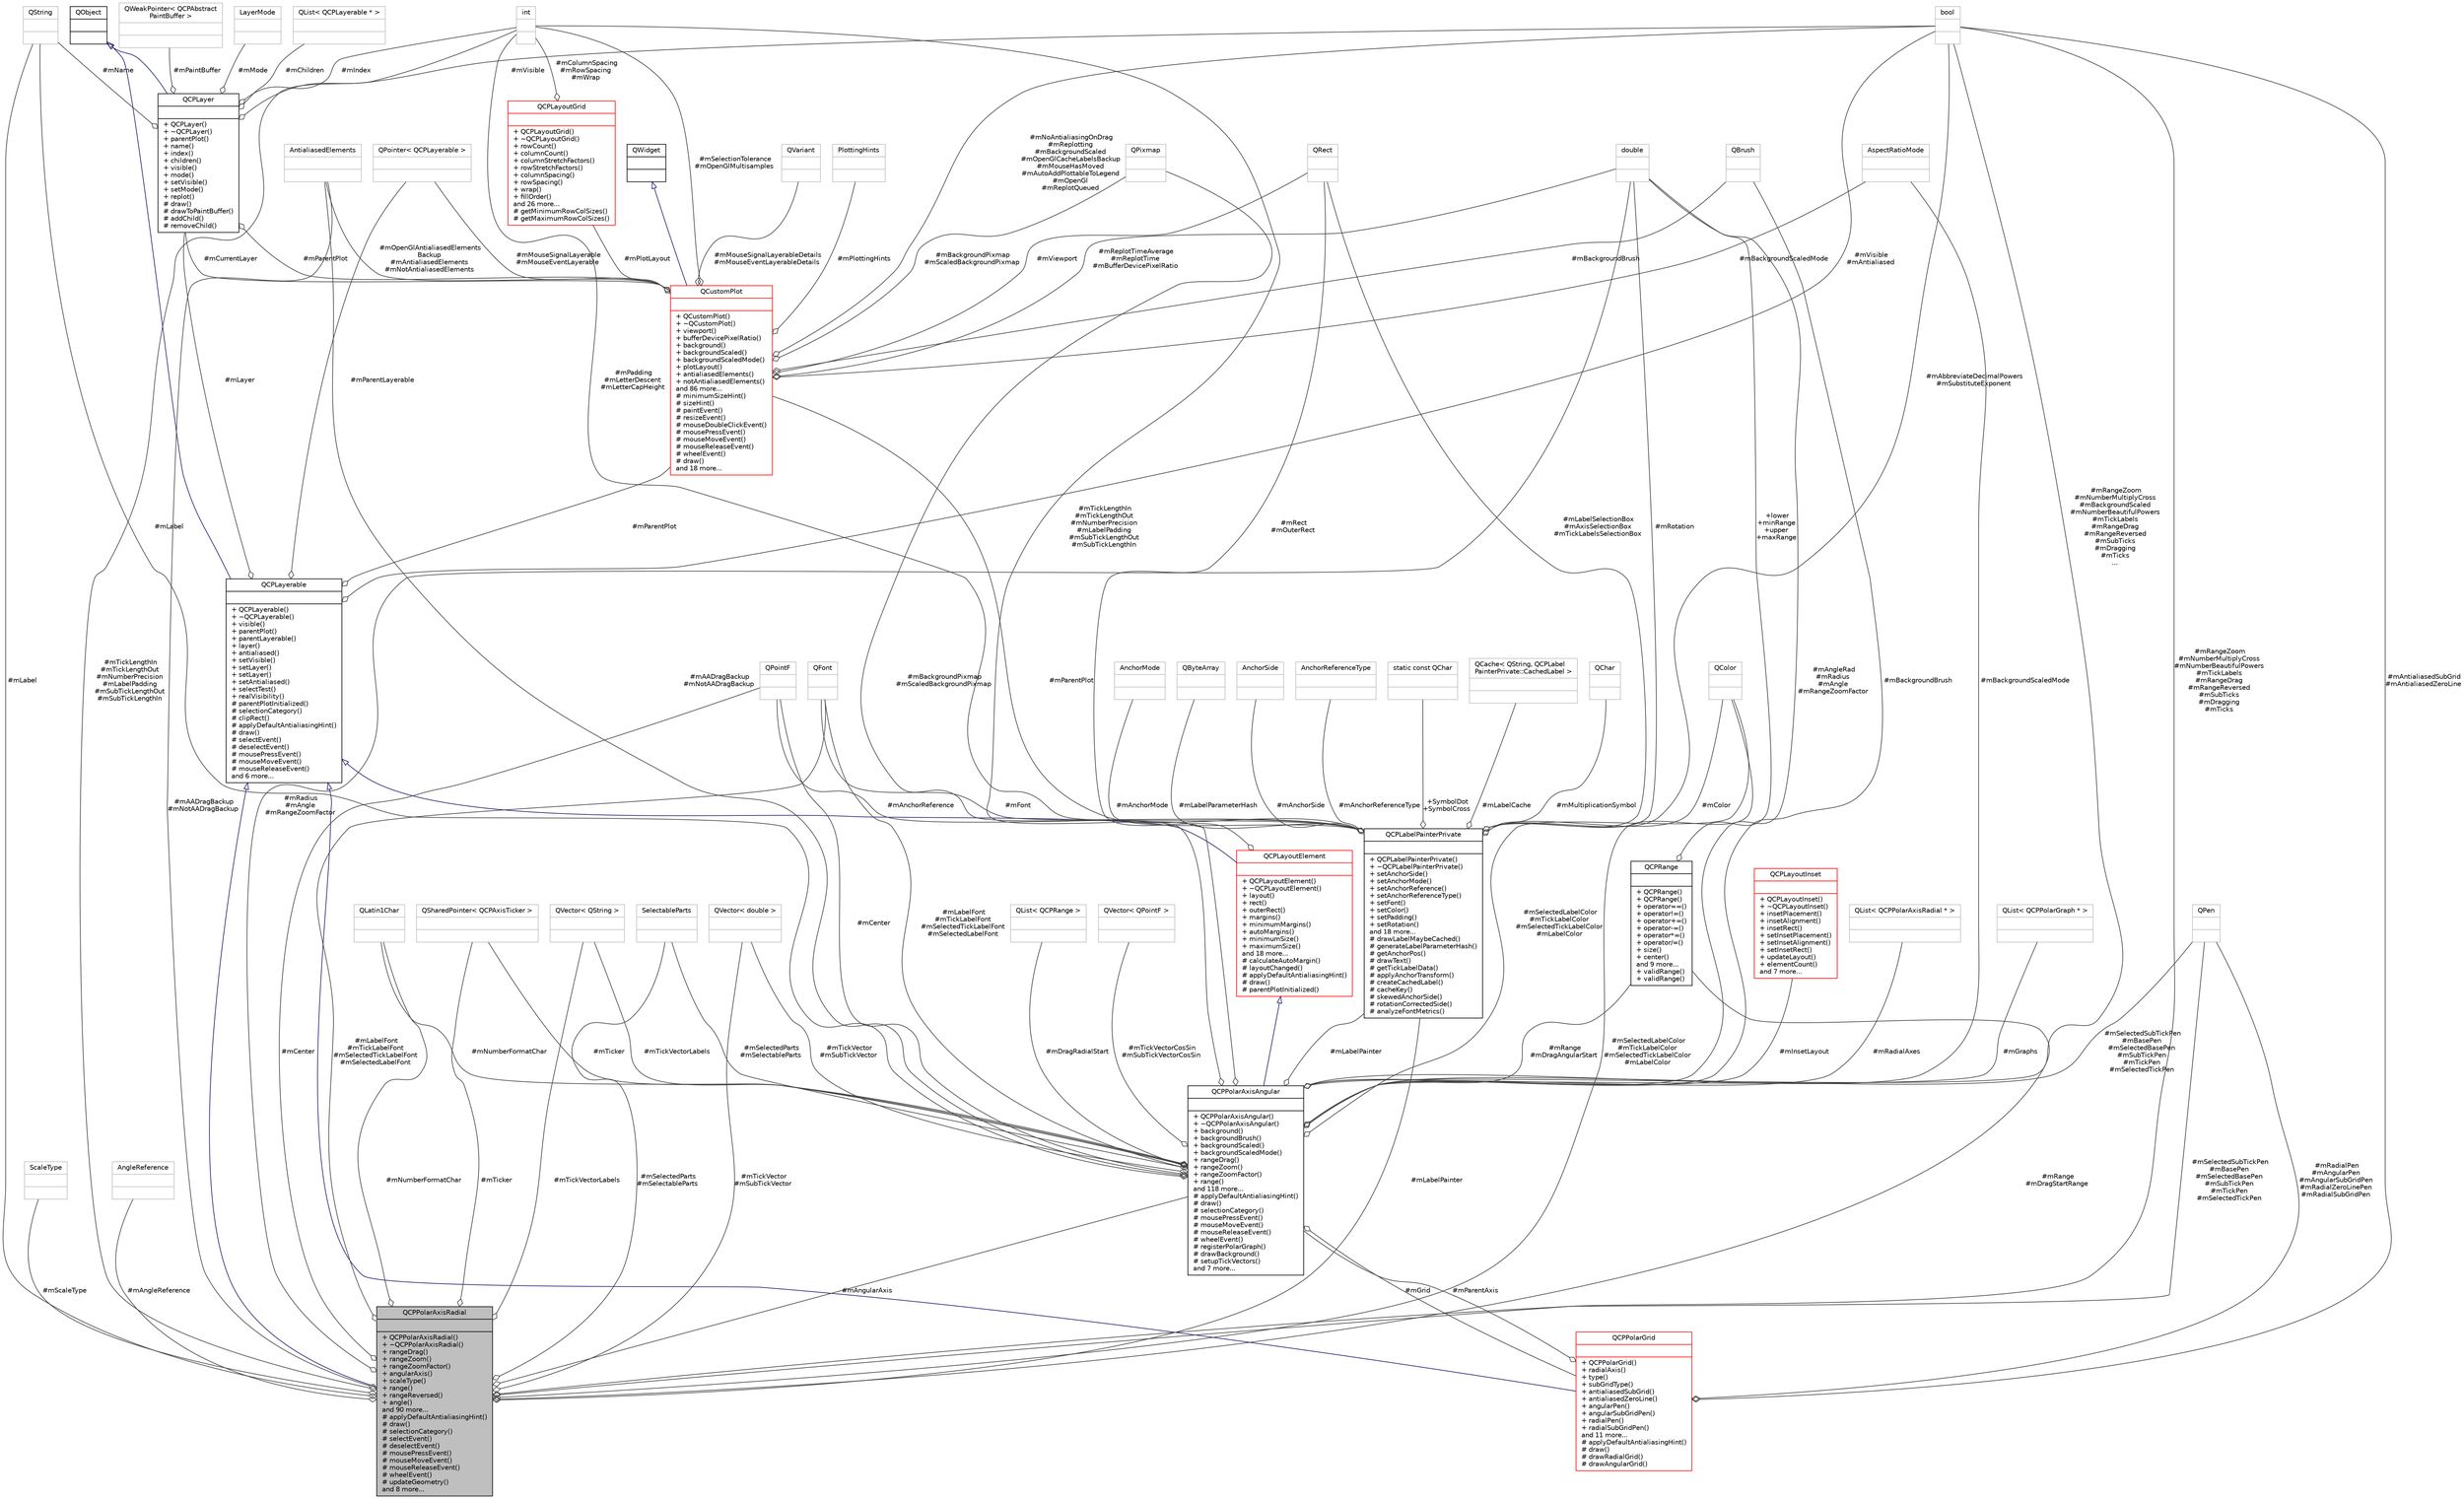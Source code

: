 digraph "QCPPolarAxisRadial"
{
 // LATEX_PDF_SIZE
  edge [fontname="Helvetica",fontsize="10",labelfontname="Helvetica",labelfontsize="10"];
  node [fontname="Helvetica",fontsize="10",shape=record];
  Node1 [label="{QCPPolarAxisRadial\n||+ QCPPolarAxisRadial()\l+ ~QCPPolarAxisRadial()\l+ rangeDrag()\l+ rangeZoom()\l+ rangeZoomFactor()\l+ angularAxis()\l+ scaleType()\l+ range()\l+ rangeReversed()\l+ angle()\land 90 more...\l# applyDefaultAntialiasingHint()\l# draw()\l# selectionCategory()\l# selectEvent()\l# deselectEvent()\l# mousePressEvent()\l# mouseMoveEvent()\l# mouseReleaseEvent()\l# wheelEvent()\l# updateGeometry()\land 8 more...\l}",height=0.2,width=0.4,color="black", fillcolor="grey75", style="filled", fontcolor="black",tooltip="The radial axis inside a radial plot."];
  Node2 -> Node1 [dir="back",color="midnightblue",fontsize="10",style="solid",arrowtail="onormal",fontname="Helvetica"];
  Node2 [label="{QCPLayerable\n||+ QCPLayerable()\l+ ~QCPLayerable()\l+ visible()\l+ parentPlot()\l+ parentLayerable()\l+ layer()\l+ antialiased()\l+ setVisible()\l+ setLayer()\l+ setLayer()\l+ setAntialiased()\l+ selectTest()\l+ realVisibility()\l# parentPlotInitialized()\l# selectionCategory()\l# clipRect()\l# applyDefaultAntialiasingHint()\l# draw()\l# selectEvent()\l# deselectEvent()\l# mousePressEvent()\l# mouseMoveEvent()\l# mouseReleaseEvent()\land 6 more...\l}",height=0.2,width=0.4,color="black", fillcolor="white", style="filled",URL="$classQCPLayerable.html",tooltip="Base class for all drawable objects."];
  Node3 -> Node2 [dir="back",color="midnightblue",fontsize="10",style="solid",arrowtail="onormal",fontname="Helvetica"];
  Node3 [label="{QObject\n||}",height=0.2,width=0.4,color="black", fillcolor="white", style="filled",URL="$classQObject.html",tooltip=" "];
  Node4 -> Node2 [color="grey25",fontsize="10",style="solid",label=" #mLayer" ,arrowhead="odiamond",fontname="Helvetica"];
  Node4 [label="{QCPLayer\n||+ QCPLayer()\l+ ~QCPLayer()\l+ parentPlot()\l+ name()\l+ index()\l+ children()\l+ visible()\l+ mode()\l+ setVisible()\l+ setMode()\l+ replot()\l# draw()\l# drawToPaintBuffer()\l# addChild()\l# removeChild()\l}",height=0.2,width=0.4,color="black", fillcolor="white", style="filled",URL="$classQCPLayer.html",tooltip="A layer that may contain objects, to control the rendering order."];
  Node3 -> Node4 [dir="back",color="midnightblue",fontsize="10",style="solid",arrowtail="onormal",fontname="Helvetica"];
  Node5 -> Node4 [color="grey25",fontsize="10",style="solid",label=" #mName" ,arrowhead="odiamond",fontname="Helvetica"];
  Node5 [label="{QString\n||}",height=0.2,width=0.4,color="grey75", fillcolor="white", style="filled",tooltip=" "];
  Node6 -> Node4 [color="grey25",fontsize="10",style="solid",label=" #mIndex" ,arrowhead="odiamond",fontname="Helvetica"];
  Node6 [label="{int\n||}",height=0.2,width=0.4,color="grey75", fillcolor="white", style="filled",tooltip=" "];
  Node7 -> Node4 [color="grey25",fontsize="10",style="solid",label=" #mPaintBuffer" ,arrowhead="odiamond",fontname="Helvetica"];
  Node7 [label="{QWeakPointer\< QCPAbstract\lPaintBuffer \>\n||}",height=0.2,width=0.4,color="grey75", fillcolor="white", style="filled",tooltip=" "];
  Node8 -> Node4 [color="grey25",fontsize="10",style="solid",label=" #mVisible" ,arrowhead="odiamond",fontname="Helvetica"];
  Node8 [label="{bool\n||}",height=0.2,width=0.4,color="grey75", fillcolor="white", style="filled",tooltip=" "];
  Node9 -> Node4 [color="grey25",fontsize="10",style="solid",label=" #mParentPlot" ,arrowhead="odiamond",fontname="Helvetica"];
  Node9 [label="{QCustomPlot\n||+ QCustomPlot()\l+ ~QCustomPlot()\l+ viewport()\l+ bufferDevicePixelRatio()\l+ background()\l+ backgroundScaled()\l+ backgroundScaledMode()\l+ plotLayout()\l+ antialiasedElements()\l+ notAntialiasedElements()\land 86 more...\l# minimumSizeHint()\l# sizeHint()\l# paintEvent()\l# resizeEvent()\l# mouseDoubleClickEvent()\l# mousePressEvent()\l# mouseMoveEvent()\l# mouseReleaseEvent()\l# wheelEvent()\l# draw()\land 18 more...\l}",height=0.2,width=0.4,color="red", fillcolor="white", style="filled",URL="$classQCustomPlot.html",tooltip="The central class of the library. This is the QWidget which displays the plot and interacts with the ..."];
  Node10 -> Node9 [dir="back",color="midnightblue",fontsize="10",style="solid",arrowtail="onormal",fontname="Helvetica"];
  Node10 [label="{QWidget\n||}",height=0.2,width=0.4,color="black", fillcolor="white", style="filled",URL="$classQWidget.html",tooltip=" "];
  Node4 -> Node9 [color="grey25",fontsize="10",style="solid",label=" #mCurrentLayer" ,arrowhead="odiamond",fontname="Helvetica"];
  Node11 -> Node9 [color="grey25",fontsize="10",style="solid",label=" #mPlotLayout" ,arrowhead="odiamond",fontname="Helvetica"];
  Node11 [label="{QCPLayoutGrid\n||+ QCPLayoutGrid()\l+ ~QCPLayoutGrid()\l+ rowCount()\l+ columnCount()\l+ columnStretchFactors()\l+ rowStretchFactors()\l+ columnSpacing()\l+ rowSpacing()\l+ wrap()\l+ fillOrder()\land 26 more...\l# getMinimumRowColSizes()\l# getMaximumRowColSizes()\l}",height=0.2,width=0.4,color="red", fillcolor="white", style="filled",URL="$classQCPLayoutGrid.html",tooltip="A layout that arranges child elements in a grid."];
  Node6 -> Node11 [color="grey25",fontsize="10",style="solid",label=" #mColumnSpacing\n#mRowSpacing\n#mWrap" ,arrowhead="odiamond",fontname="Helvetica"];
  Node23 -> Node9 [color="grey25",fontsize="10",style="solid",label=" #mMouseSignalLayerableDetails\n#mMouseEventLayerableDetails" ,arrowhead="odiamond",fontname="Helvetica"];
  Node23 [label="{QVariant\n||}",height=0.2,width=0.4,color="grey75", fillcolor="white", style="filled",tooltip=" "];
  Node24 -> Node9 [color="grey25",fontsize="10",style="solid",label=" #mPlottingHints" ,arrowhead="odiamond",fontname="Helvetica"];
  Node24 [label="{PlottingHints\n||}",height=0.2,width=0.4,color="grey75", fillcolor="white", style="filled",tooltip=" "];
  Node26 -> Node9 [color="grey25",fontsize="10",style="solid",label=" #mReplotTimeAverage\n#mReplotTime\n#mBufferDevicePixelRatio" ,arrowhead="odiamond",fontname="Helvetica"];
  Node26 [label="{double\n||}",height=0.2,width=0.4,color="grey75", fillcolor="white", style="filled",tooltip=" "];
  Node58 -> Node9 [color="grey25",fontsize="10",style="solid",label=" #mBackgroundPixmap\n#mScaledBackgroundPixmap" ,arrowhead="odiamond",fontname="Helvetica"];
  Node58 [label="{QPixmap\n||}",height=0.2,width=0.4,color="grey75", fillcolor="white", style="filled",tooltip=" "];
  Node68 -> Node9 [color="grey25",fontsize="10",style="solid",label=" #mMouseSignalLayerable\n#mMouseEventLayerable" ,arrowhead="odiamond",fontname="Helvetica"];
  Node68 [label="{QPointer\< QCPLayerable \>\n||}",height=0.2,width=0.4,color="grey75", fillcolor="white", style="filled",tooltip=" "];
  Node6 -> Node9 [color="grey25",fontsize="10",style="solid",label=" #mSelectionTolerance\n#mOpenGlMultisamples" ,arrowhead="odiamond",fontname="Helvetica"];
  Node8 -> Node9 [color="grey25",fontsize="10",style="solid",label=" #mNoAntialiasingOnDrag\n#mReplotting\n#mBackgroundScaled\n#mOpenGlCacheLabelsBackup\n#mMouseHasMoved\n#mAutoAddPlottableToLegend\n#mOpenGl\n#mReplotQueued" ,arrowhead="odiamond",fontname="Helvetica"];
  Node29 -> Node9 [color="grey25",fontsize="10",style="solid",label=" #mBackgroundBrush" ,arrowhead="odiamond",fontname="Helvetica"];
  Node29 [label="{QBrush\n||}",height=0.2,width=0.4,color="grey75", fillcolor="white", style="filled",tooltip=" "];
  Node59 -> Node9 [color="grey25",fontsize="10",style="solid",label=" #mOpenGlAntialiasedElements\lBackup\n#mAntialiasedElements\n#mNotAntialiasedElements" ,arrowhead="odiamond",fontname="Helvetica"];
  Node59 [label="{AntialiasedElements\n||}",height=0.2,width=0.4,color="grey75", fillcolor="white", style="filled",tooltip=" "];
  Node61 -> Node9 [color="grey25",fontsize="10",style="solid",label=" #mBackgroundScaledMode" ,arrowhead="odiamond",fontname="Helvetica"];
  Node61 [label="{AspectRatioMode\n||}",height=0.2,width=0.4,color="grey75", fillcolor="white", style="filled",tooltip=" "];
  Node18 -> Node9 [color="grey25",fontsize="10",style="solid",label=" #mViewport" ,arrowhead="odiamond",fontname="Helvetica"];
  Node18 [label="{QRect\n||}",height=0.2,width=0.4,color="grey75", fillcolor="white", style="filled",tooltip=" "];
  Node72 -> Node4 [color="grey25",fontsize="10",style="solid",label=" #mMode" ,arrowhead="odiamond",fontname="Helvetica"];
  Node72 [label="{LayerMode\n||}",height=0.2,width=0.4,color="grey75", fillcolor="white", style="filled",tooltip=" "];
  Node73 -> Node4 [color="grey25",fontsize="10",style="solid",label=" #mChildren" ,arrowhead="odiamond",fontname="Helvetica"];
  Node73 [label="{QList\< QCPLayerable * \>\n||}",height=0.2,width=0.4,color="grey75", fillcolor="white", style="filled",tooltip=" "];
  Node68 -> Node2 [color="grey25",fontsize="10",style="solid",label=" #mParentLayerable" ,arrowhead="odiamond",fontname="Helvetica"];
  Node8 -> Node2 [color="grey25",fontsize="10",style="solid",label=" #mVisible\n#mAntialiased" ,arrowhead="odiamond",fontname="Helvetica"];
  Node9 -> Node2 [color="grey25",fontsize="10",style="solid",label=" #mParentPlot" ,arrowhead="odiamond",fontname="Helvetica"];
  Node35 -> Node1 [color="grey25",fontsize="10",style="solid",label=" #mScaleType" ,arrowhead="odiamond",fontname="Helvetica"];
  Node35 [label="{ScaleType\n||}",height=0.2,width=0.4,color="grey75", fillcolor="white", style="filled",tooltip=" "];
  Node36 -> Node1 [color="grey25",fontsize="10",style="solid",label=" #mSelectedParts\n#mSelectableParts" ,arrowhead="odiamond",fontname="Helvetica"];
  Node36 [label="{SelectableParts\n||}",height=0.2,width=0.4,color="grey75", fillcolor="white", style="filled",tooltip=" "];
  Node74 -> Node1 [color="grey25",fontsize="10",style="solid",label=" #mAngleReference" ,arrowhead="odiamond",fontname="Helvetica"];
  Node74 [label="{AngleReference\n||}",height=0.2,width=0.4,color="grey75", fillcolor="white", style="filled",tooltip=" "];
  Node75 -> Node1 [color="grey25",fontsize="10",style="solid",label=" #mAngularAxis" ,arrowhead="odiamond",fontname="Helvetica"];
  Node75 [label="{QCPPolarAxisAngular\n||+ QCPPolarAxisAngular()\l+ ~QCPPolarAxisAngular()\l+ background()\l+ backgroundBrush()\l+ backgroundScaled()\l+ backgroundScaledMode()\l+ rangeDrag()\l+ rangeZoom()\l+ rangeZoomFactor()\l+ range()\land 118 more...\l# applyDefaultAntialiasingHint()\l# draw()\l# selectionCategory()\l# mousePressEvent()\l# mouseMoveEvent()\l# mouseReleaseEvent()\l# wheelEvent()\l# registerPolarGraph()\l# drawBackground()\l# setupTickVectors()\land 7 more...\l}",height=0.2,width=0.4,color="black", fillcolor="white", style="filled",URL="$classQCPPolarAxisAngular.html",tooltip="The main container for polar plots, representing the angular axis as a circle."];
  Node13 -> Node75 [dir="back",color="midnightblue",fontsize="10",style="solid",arrowtail="onormal",fontname="Helvetica"];
  Node13 [label="{QCPLayoutElement\n||+ QCPLayoutElement()\l+ ~QCPLayoutElement()\l+ layout()\l+ rect()\l+ outerRect()\l+ margins()\l+ minimumMargins()\l+ autoMargins()\l+ minimumSize()\l+ maximumSize()\land 18 more...\l# calculateAutoMargin()\l# layoutChanged()\l# applyDefaultAntialiasingHint()\l# draw()\l# parentPlotInitialized()\l}",height=0.2,width=0.4,color="red", fillcolor="white", style="filled",URL="$classQCPLayoutElement.html",tooltip="The abstract base class for all objects that form the layout system."];
  Node2 -> Node13 [dir="back",color="midnightblue",fontsize="10",style="solid",arrowtail="onormal",fontname="Helvetica"];
  Node18 -> Node13 [color="grey25",fontsize="10",style="solid",label=" #mRect\n#mOuterRect" ,arrowhead="odiamond",fontname="Helvetica"];
  Node36 -> Node75 [color="grey25",fontsize="10",style="solid",label=" #mSelectedParts\n#mSelectableParts" ,arrowhead="odiamond",fontname="Helvetica"];
  Node51 -> Node75 [color="grey25",fontsize="10",style="solid",label=" #mInsetLayout" ,arrowhead="odiamond",fontname="Helvetica"];
  Node51 [label="{QCPLayoutInset\n||+ QCPLayoutInset()\l+ ~QCPLayoutInset()\l+ insetPlacement()\l+ insetAlignment()\l+ insetRect()\l+ setInsetPlacement()\l+ setInsetAlignment()\l+ setInsetRect()\l+ updateLayout()\l+ elementCount()\land 7 more...\l}",height=0.2,width=0.4,color="red", fillcolor="white", style="filled",URL="$classQCPLayoutInset.html",tooltip="A layout that places child elements aligned to the border or arbitrarily positioned."];
  Node37 -> Node75 [color="grey25",fontsize="10",style="solid",label=" #mTickVectorLabels" ,arrowhead="odiamond",fontname="Helvetica"];
  Node37 [label="{QVector\< QString \>\n||}",height=0.2,width=0.4,color="grey75", fillcolor="white", style="filled",tooltip=" "];
  Node38 -> Node75 [color="grey25",fontsize="10",style="solid",label=" #mRange\n#mDragAngularStart" ,arrowhead="odiamond",fontname="Helvetica"];
  Node38 [label="{QCPRange\n||+ QCPRange()\l+ QCPRange()\l+ operator==()\l+ operator!=()\l+ operator+=()\l+ operator-=()\l+ operator*=()\l+ operator/=()\l+ size()\l+ center()\land 9 more...\l+ validRange()\l+ validRange()\l}",height=0.2,width=0.4,color="black", fillcolor="white", style="filled",URL="$classQCPRange.html",tooltip="Represents the range an axis is encompassing."];
  Node26 -> Node38 [color="grey25",fontsize="10",style="solid",label=" +lower\n+minRange\n+upper\n+maxRange" ,arrowhead="odiamond",fontname="Helvetica"];
  Node76 -> Node75 [color="grey25",fontsize="10",style="solid",label=" #mRadialAxes" ,arrowhead="odiamond",fontname="Helvetica"];
  Node76 [label="{QList\< QCPPolarAxisRadial * \>\n||}",height=0.2,width=0.4,color="grey75", fillcolor="white", style="filled",tooltip=" "];
  Node26 -> Node75 [color="grey25",fontsize="10",style="solid",label=" #mAngleRad\n#mRadius\n#mAngle\n#mRangeZoomFactor" ,arrowhead="odiamond",fontname="Helvetica"];
  Node77 -> Node75 [color="grey25",fontsize="10",style="solid",label=" #mLabelPainter" ,arrowhead="odiamond",fontname="Helvetica"];
  Node77 [label="{QCPLabelPainterPrivate\n||+ QCPLabelPainterPrivate()\l+ ~QCPLabelPainterPrivate()\l+ setAnchorSide()\l+ setAnchorMode()\l+ setAnchorReference()\l+ setAnchorReferenceType()\l+ setFont()\l+ setColor()\l+ setPadding()\l+ setRotation()\land 18 more...\l# drawLabelMaybeCached()\l# generateLabelParameterHash()\l# getAnchorPos()\l# drawText()\l# getTickLabelData()\l# applyAnchorTransform()\l# createCachedLabel()\l# cacheKey()\l# skewedAnchorSide()\l# rotationCorrectedSide()\l# analyzeFontMetrics()\l}",height=0.2,width=0.4,color="black", fillcolor="white", style="filled",URL="$classQCPLabelPainterPrivate.html",tooltip=" "];
  Node26 -> Node77 [color="grey25",fontsize="10",style="solid",label=" #mRotation" ,arrowhead="odiamond",fontname="Helvetica"];
  Node39 -> Node77 [color="grey25",fontsize="10",style="solid",label=" #mColor" ,arrowhead="odiamond",fontname="Helvetica"];
  Node39 [label="{QColor\n||}",height=0.2,width=0.4,color="grey75", fillcolor="white", style="filled",tooltip=" "];
  Node78 -> Node77 [color="grey25",fontsize="10",style="solid",label=" #mAnchorReference" ,arrowhead="odiamond",fontname="Helvetica"];
  Node78 [label="{QPointF\n||}",height=0.2,width=0.4,color="grey75", fillcolor="white", style="filled",tooltip=" "];
  Node79 -> Node77 [color="grey25",fontsize="10",style="solid",label=" #mAnchorMode" ,arrowhead="odiamond",fontname="Helvetica"];
  Node79 [label="{AnchorMode\n||}",height=0.2,width=0.4,color="grey75", fillcolor="white", style="filled",tooltip=" "];
  Node44 -> Node77 [color="grey25",fontsize="10",style="solid",label=" #mLabelParameterHash" ,arrowhead="odiamond",fontname="Helvetica"];
  Node44 [label="{QByteArray\n||}",height=0.2,width=0.4,color="grey75", fillcolor="white", style="filled",tooltip=" "];
  Node80 -> Node77 [color="grey25",fontsize="10",style="solid",label=" #mAnchorSide" ,arrowhead="odiamond",fontname="Helvetica"];
  Node80 [label="{AnchorSide\n||}",height=0.2,width=0.4,color="grey75", fillcolor="white", style="filled",tooltip=" "];
  Node81 -> Node77 [color="grey25",fontsize="10",style="solid",label=" #mAnchorReferenceType" ,arrowhead="odiamond",fontname="Helvetica"];
  Node81 [label="{AnchorReferenceType\n||}",height=0.2,width=0.4,color="grey75", fillcolor="white", style="filled",tooltip=" "];
  Node6 -> Node77 [color="grey25",fontsize="10",style="solid",label=" #mPadding\n#mLetterDescent\n#mLetterCapHeight" ,arrowhead="odiamond",fontname="Helvetica"];
  Node47 -> Node77 [color="grey25",fontsize="10",style="solid",label=" #mFont" ,arrowhead="odiamond",fontname="Helvetica"];
  Node47 [label="{QFont\n||}",height=0.2,width=0.4,color="grey75", fillcolor="white", style="filled",tooltip=" "];
  Node8 -> Node77 [color="grey25",fontsize="10",style="solid",label=" #mAbbreviateDecimalPowers\n#mSubstituteExponent" ,arrowhead="odiamond",fontname="Helvetica"];
  Node9 -> Node77 [color="grey25",fontsize="10",style="solid",label=" #mParentPlot" ,arrowhead="odiamond",fontname="Helvetica"];
  Node82 -> Node77 [color="grey25",fontsize="10",style="solid",label=" +SymbolDot\n+SymbolCross" ,arrowhead="odiamond",fontname="Helvetica"];
  Node82 [label="{static const QChar\n||}",height=0.2,width=0.4,color="grey75", fillcolor="white", style="filled",tooltip=" "];
  Node18 -> Node77 [color="grey25",fontsize="10",style="solid",label=" #mLabelSelectionBox\n#mAxisSelectionBox\n#mTickLabelsSelectionBox" ,arrowhead="odiamond",fontname="Helvetica"];
  Node83 -> Node77 [color="grey25",fontsize="10",style="solid",label=" #mLabelCache" ,arrowhead="odiamond",fontname="Helvetica"];
  Node83 [label="{QCache\< QString, QCPLabel\lPainterPrivate::CachedLabel \>\n||}",height=0.2,width=0.4,color="grey75", fillcolor="white", style="filled",tooltip=" "];
  Node84 -> Node77 [color="grey25",fontsize="10",style="solid",label=" #mMultiplicationSymbol" ,arrowhead="odiamond",fontname="Helvetica"];
  Node84 [label="{QChar\n||}",height=0.2,width=0.4,color="grey75", fillcolor="white", style="filled",tooltip=" "];
  Node78 -> Node75 [color="grey25",fontsize="10",style="solid",label=" #mCenter" ,arrowhead="odiamond",fontname="Helvetica"];
  Node39 -> Node75 [color="grey25",fontsize="10",style="solid",label=" #mSelectedLabelColor\n#mTickLabelColor\n#mSelectedTickLabelColor\n#mLabelColor" ,arrowhead="odiamond",fontname="Helvetica"];
  Node5 -> Node75 [color="grey25",fontsize="10",style="solid",label=" #mLabel" ,arrowhead="odiamond",fontname="Helvetica"];
  Node45 -> Node75 [color="grey25",fontsize="10",style="solid",label=" #mTickVector\n#mSubTickVector" ,arrowhead="odiamond",fontname="Helvetica"];
  Node45 [label="{QVector\< double \>\n||}",height=0.2,width=0.4,color="grey75", fillcolor="white", style="filled",tooltip=" "];
  Node85 -> Node75 [color="grey25",fontsize="10",style="solid",label=" #mGrid" ,arrowhead="odiamond",fontname="Helvetica"];
  Node85 [label="{QCPPolarGrid\n||+ QCPPolarGrid()\l+ radialAxis()\l+ type()\l+ subGridType()\l+ antialiasedSubGrid()\l+ antialiasedZeroLine()\l+ angularPen()\l+ angularSubGridPen()\l+ radialPen()\l+ radialSubGridPen()\land 11 more...\l# applyDefaultAntialiasingHint()\l# draw()\l# drawRadialGrid()\l# drawAngularGrid()\l}",height=0.2,width=0.4,color="red", fillcolor="white", style="filled",URL="$classQCPPolarGrid.html",tooltip="The grid in both angular and radial dimensions for polar plots."];
  Node2 -> Node85 [dir="back",color="midnightblue",fontsize="10",style="solid",arrowtail="onormal",fontname="Helvetica"];
  Node75 -> Node85 [color="grey25",fontsize="10",style="solid",label=" #mParentAxis" ,arrowhead="odiamond",fontname="Helvetica"];
  Node28 -> Node85 [color="grey25",fontsize="10",style="solid",label=" #mRadialPen\n#mAngularPen\n#mAngularSubGridPen\n#mRadialZeroLinePen\n#mRadialSubGridPen" ,arrowhead="odiamond",fontname="Helvetica"];
  Node28 [label="{QPen\n||}",height=0.2,width=0.4,color="grey75", fillcolor="white", style="filled",tooltip=" "];
  Node8 -> Node85 [color="grey25",fontsize="10",style="solid",label=" #mAntialiasedSubGrid\n#mAntialiasedZeroLine" ,arrowhead="odiamond",fontname="Helvetica"];
  Node28 -> Node75 [color="grey25",fontsize="10",style="solid",label=" #mSelectedSubTickPen\n#mBasePen\n#mSelectedBasePen\n#mSubTickPen\n#mTickPen\n#mSelectedTickPen" ,arrowhead="odiamond",fontname="Helvetica"];
  Node58 -> Node75 [color="grey25",fontsize="10",style="solid",label=" #mBackgroundPixmap\n#mScaledBackgroundPixmap" ,arrowhead="odiamond",fontname="Helvetica"];
  Node47 -> Node75 [color="grey25",fontsize="10",style="solid",label=" #mLabelFont\n#mTickLabelFont\n#mSelectedTickLabelFont\n#mSelectedLabelFont" ,arrowhead="odiamond",fontname="Helvetica"];
  Node6 -> Node75 [color="grey25",fontsize="10",style="solid",label=" #mTickLengthIn\n#mTickLengthOut\n#mNumberPrecision\n#mLabelPadding\n#mSubTickLengthOut\n#mSubTickLengthIn" ,arrowhead="odiamond",fontname="Helvetica"];
  Node88 -> Node75 [color="grey25",fontsize="10",style="solid",label=" #mGraphs" ,arrowhead="odiamond",fontname="Helvetica"];
  Node88 [label="{QList\< QCPPolarGraph * \>\n||}",height=0.2,width=0.4,color="grey75", fillcolor="white", style="filled",tooltip=" "];
  Node64 -> Node75 [color="grey25",fontsize="10",style="solid",label=" #mNumberFormatChar" ,arrowhead="odiamond",fontname="Helvetica"];
  Node64 [label="{QLatin1Char\n||}",height=0.2,width=0.4,color="grey75", fillcolor="white", style="filled",tooltip=" "];
  Node8 -> Node75 [color="grey25",fontsize="10",style="solid",label=" #mRangeZoom\n#mNumberMultiplyCross\n#mBackgroundScaled\n#mNumberBeautifulPowers\n#mTickLabels\n#mRangeDrag\n#mRangeReversed\n#mSubTicks\n#mDragging\n#mTicks\n..." ,arrowhead="odiamond",fontname="Helvetica"];
  Node59 -> Node75 [color="grey25",fontsize="10",style="solid",label=" #mAADragBackup\n#mNotAADragBackup" ,arrowhead="odiamond",fontname="Helvetica"];
  Node65 -> Node75 [color="grey25",fontsize="10",style="solid",label=" #mTicker" ,arrowhead="odiamond",fontname="Helvetica"];
  Node65 [label="{QSharedPointer\< QCPAxisTicker \>\n||}",height=0.2,width=0.4,color="grey75", fillcolor="white", style="filled",tooltip=" "];
  Node29 -> Node75 [color="grey25",fontsize="10",style="solid",label=" #mBackgroundBrush" ,arrowhead="odiamond",fontname="Helvetica"];
  Node61 -> Node75 [color="grey25",fontsize="10",style="solid",label=" #mBackgroundScaledMode" ,arrowhead="odiamond",fontname="Helvetica"];
  Node62 -> Node75 [color="grey25",fontsize="10",style="solid",label=" #mDragRadialStart" ,arrowhead="odiamond",fontname="Helvetica"];
  Node62 [label="{QList\< QCPRange \>\n||}",height=0.2,width=0.4,color="grey75", fillcolor="white", style="filled",tooltip=" "];
  Node89 -> Node75 [color="grey25",fontsize="10",style="solid",label=" #mTickVectorCosSin\n#mSubTickVectorCosSin" ,arrowhead="odiamond",fontname="Helvetica"];
  Node89 [label="{QVector\< QPointF \>\n||}",height=0.2,width=0.4,color="grey75", fillcolor="white", style="filled",tooltip=" "];
  Node37 -> Node1 [color="grey25",fontsize="10",style="solid",label=" #mTickVectorLabels" ,arrowhead="odiamond",fontname="Helvetica"];
  Node38 -> Node1 [color="grey25",fontsize="10",style="solid",label=" #mRange\n#mDragStartRange" ,arrowhead="odiamond",fontname="Helvetica"];
  Node26 -> Node1 [color="grey25",fontsize="10",style="solid",label=" #mRadius\n#mAngle\n#mRangeZoomFactor" ,arrowhead="odiamond",fontname="Helvetica"];
  Node77 -> Node1 [color="grey25",fontsize="10",style="solid",label=" #mLabelPainter" ,arrowhead="odiamond",fontname="Helvetica"];
  Node78 -> Node1 [color="grey25",fontsize="10",style="solid",label=" #mCenter" ,arrowhead="odiamond",fontname="Helvetica"];
  Node39 -> Node1 [color="grey25",fontsize="10",style="solid",label=" #mSelectedLabelColor\n#mTickLabelColor\n#mSelectedTickLabelColor\n#mLabelColor" ,arrowhead="odiamond",fontname="Helvetica"];
  Node5 -> Node1 [color="grey25",fontsize="10",style="solid",label=" #mLabel" ,arrowhead="odiamond",fontname="Helvetica"];
  Node45 -> Node1 [color="grey25",fontsize="10",style="solid",label=" #mTickVector\n#mSubTickVector" ,arrowhead="odiamond",fontname="Helvetica"];
  Node28 -> Node1 [color="grey25",fontsize="10",style="solid",label=" #mSelectedSubTickPen\n#mBasePen\n#mSelectedBasePen\n#mSubTickPen\n#mTickPen\n#mSelectedTickPen" ,arrowhead="odiamond",fontname="Helvetica"];
  Node47 -> Node1 [color="grey25",fontsize="10",style="solid",label=" #mLabelFont\n#mTickLabelFont\n#mSelectedTickLabelFont\n#mSelectedLabelFont" ,arrowhead="odiamond",fontname="Helvetica"];
  Node6 -> Node1 [color="grey25",fontsize="10",style="solid",label=" #mTickLengthIn\n#mTickLengthOut\n#mNumberPrecision\n#mLabelPadding\n#mSubTickLengthOut\n#mSubTickLengthIn" ,arrowhead="odiamond",fontname="Helvetica"];
  Node64 -> Node1 [color="grey25",fontsize="10",style="solid",label=" #mNumberFormatChar" ,arrowhead="odiamond",fontname="Helvetica"];
  Node8 -> Node1 [color="grey25",fontsize="10",style="solid",label=" #mRangeZoom\n#mNumberMultiplyCross\n#mNumberBeautifulPowers\n#mTickLabels\n#mRangeDrag\n#mRangeReversed\n#mSubTicks\n#mDragging\n#mTicks" ,arrowhead="odiamond",fontname="Helvetica"];
  Node59 -> Node1 [color="grey25",fontsize="10",style="solid",label=" #mAADragBackup\n#mNotAADragBackup" ,arrowhead="odiamond",fontname="Helvetica"];
  Node65 -> Node1 [color="grey25",fontsize="10",style="solid",label=" #mTicker" ,arrowhead="odiamond",fontname="Helvetica"];
}
